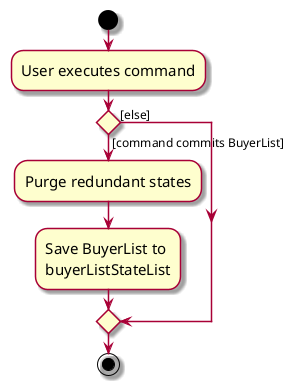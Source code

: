 @startuml
skin rose
skinparam ActivityFontSize 15
skinparam ArrowFontSize 12
start
:User executes command;

'Since the beta syntax does not support placing the condition outside the
'diamond we place it as the true branch instead.

if () then ([command commits BuyerList])
    :Purge redundant states;
    :Save BuyerList to
    buyerListStateList;
else ([else])
endif
stop
@enduml

